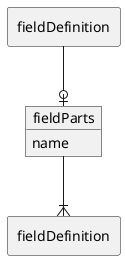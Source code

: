 @startuml
allowmixing
skinparam linetype ortho

rectangle "fieldDefinition" as p1
rectangle "fieldDefinition" as c1
object "fieldParts" as e
e : name
p1 --o| e
e --|{ c1
@enduml